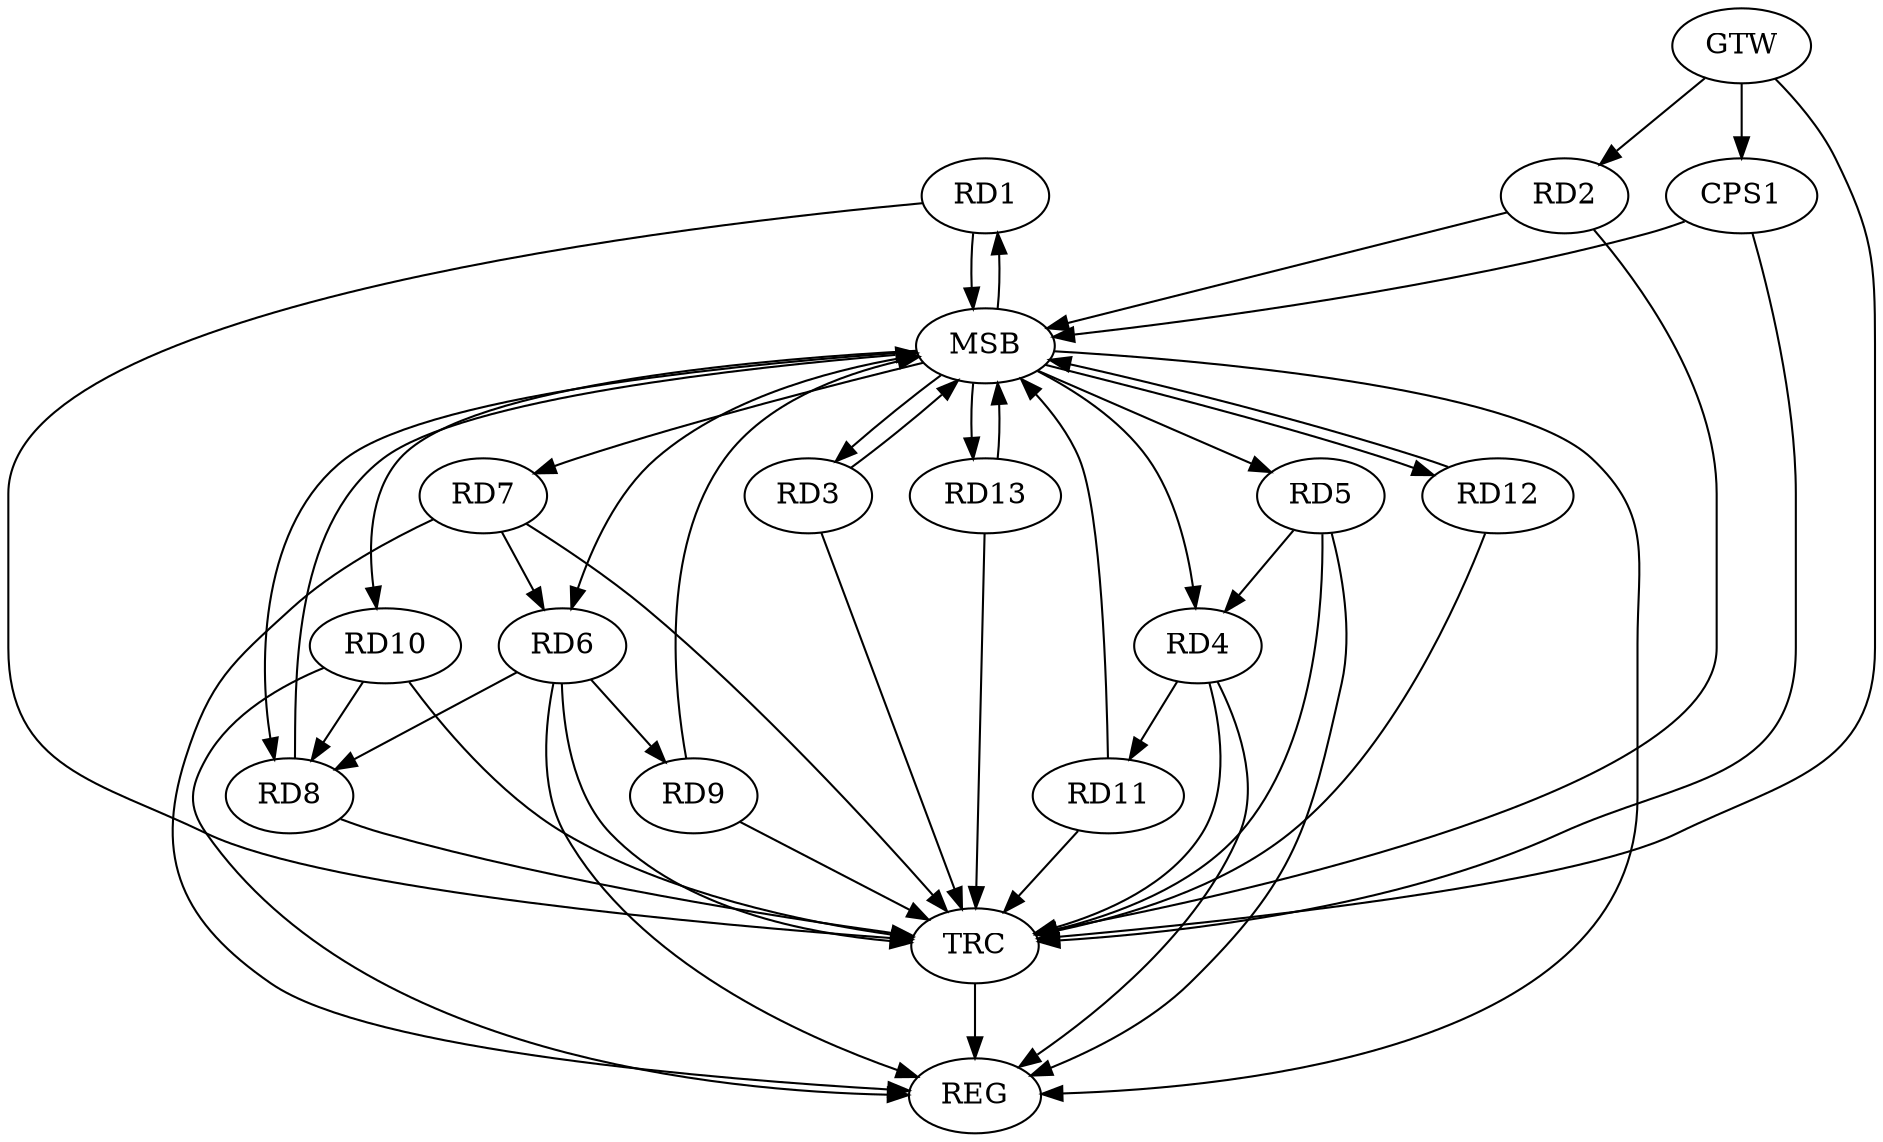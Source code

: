 strict digraph G {
  RD1 [ label="RD1" ];
  RD2 [ label="RD2" ];
  RD3 [ label="RD3" ];
  RD4 [ label="RD4" ];
  RD5 [ label="RD5" ];
  RD6 [ label="RD6" ];
  RD7 [ label="RD7" ];
  RD8 [ label="RD8" ];
  RD9 [ label="RD9" ];
  RD10 [ label="RD10" ];
  RD11 [ label="RD11" ];
  RD12 [ label="RD12" ];
  RD13 [ label="RD13" ];
  CPS1 [ label="CPS1" ];
  GTW [ label="GTW" ];
  REG [ label="REG" ];
  MSB [ label="MSB" ];
  TRC [ label="TRC" ];
  RD5 -> RD4;
  RD4 -> RD11;
  RD7 -> RD6;
  RD6 -> RD8;
  RD6 -> RD9;
  RD10 -> RD8;
  GTW -> RD2;
  GTW -> CPS1;
  RD4 -> REG;
  RD5 -> REG;
  RD6 -> REG;
  RD7 -> REG;
  RD10 -> REG;
  RD1 -> MSB;
  MSB -> RD5;
  MSB -> RD7;
  MSB -> REG;
  RD2 -> MSB;
  MSB -> RD1;
  RD3 -> MSB;
  RD8 -> MSB;
  RD9 -> MSB;
  MSB -> RD10;
  RD11 -> MSB;
  MSB -> RD4;
  RD12 -> MSB;
  MSB -> RD13;
  RD13 -> MSB;
  MSB -> RD6;
  MSB -> RD12;
  CPS1 -> MSB;
  MSB -> RD3;
  MSB -> RD8;
  RD1 -> TRC;
  RD2 -> TRC;
  RD3 -> TRC;
  RD4 -> TRC;
  RD5 -> TRC;
  RD6 -> TRC;
  RD7 -> TRC;
  RD8 -> TRC;
  RD9 -> TRC;
  RD10 -> TRC;
  RD11 -> TRC;
  RD12 -> TRC;
  RD13 -> TRC;
  CPS1 -> TRC;
  GTW -> TRC;
  TRC -> REG;
}
